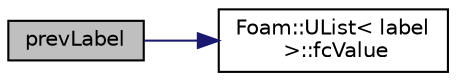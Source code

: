 digraph "prevLabel"
{
  bgcolor="transparent";
  edge [fontname="Helvetica",fontsize="10",labelfontname="Helvetica",labelfontsize="10"];
  node [fontname="Helvetica",fontsize="10",shape=record];
  rankdir="LR";
  Node1 [label="prevLabel",height=0.2,width=0.4,color="black", fillcolor="grey75", style="filled" fontcolor="black"];
  Node1 -> Node2 [color="midnightblue",fontsize="10",style="solid",fontname="Helvetica"];
  Node2 [label="Foam::UList\< label\l \>::fcValue",height=0.2,width=0.4,color="black",URL="$classFoam_1_1UList.html#a71ee4fabde42842b3500963458a8bacf",tooltip="Return forward circular value (ie, next value in the list) "];
}
